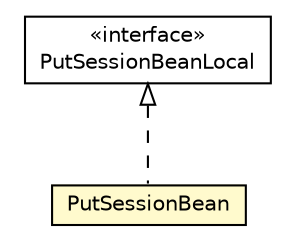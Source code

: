 #!/usr/local/bin/dot
#
# Class diagram 
# Generated by UMLGraph version R5_6-24-gf6e263 (http://www.umlgraph.org/)
#

digraph G {
	edge [fontname="Helvetica",fontsize=10,labelfontname="Helvetica",labelfontsize=10];
	node [fontname="Helvetica",fontsize=10,shape=plaintext];
	nodesep=0.25;
	ranksep=0.5;
	// org.unict.ing.pds.dhtdb.datamanager.lightBeans.PutSessionBeanLocal
	c1923 [label=<<table title="org.unict.ing.pds.dhtdb.datamanager.lightBeans.PutSessionBeanLocal" border="0" cellborder="1" cellspacing="0" cellpadding="2" port="p" href="./PutSessionBeanLocal.html">
		<tr><td><table border="0" cellspacing="0" cellpadding="1">
<tr><td align="center" balign="center"> &#171;interface&#187; </td></tr>
<tr><td align="center" balign="center"> PutSessionBeanLocal </td></tr>
		</table></td></tr>
		</table>>, URL="./PutSessionBeanLocal.html", fontname="Helvetica", fontcolor="black", fontsize=10.0];
	// org.unict.ing.pds.dhtdb.datamanager.lightBeans.PutSessionBean
	c1929 [label=<<table title="org.unict.ing.pds.dhtdb.datamanager.lightBeans.PutSessionBean" border="0" cellborder="1" cellspacing="0" cellpadding="2" port="p" bgcolor="lemonChiffon" href="./PutSessionBean.html">
		<tr><td><table border="0" cellspacing="0" cellpadding="1">
<tr><td align="center" balign="center"> PutSessionBean </td></tr>
		</table></td></tr>
		</table>>, URL="./PutSessionBean.html", fontname="Helvetica", fontcolor="black", fontsize=10.0];
	//org.unict.ing.pds.dhtdb.datamanager.lightBeans.PutSessionBean implements org.unict.ing.pds.dhtdb.datamanager.lightBeans.PutSessionBeanLocal
	c1923:p -> c1929:p [dir=back,arrowtail=empty,style=dashed];
}

